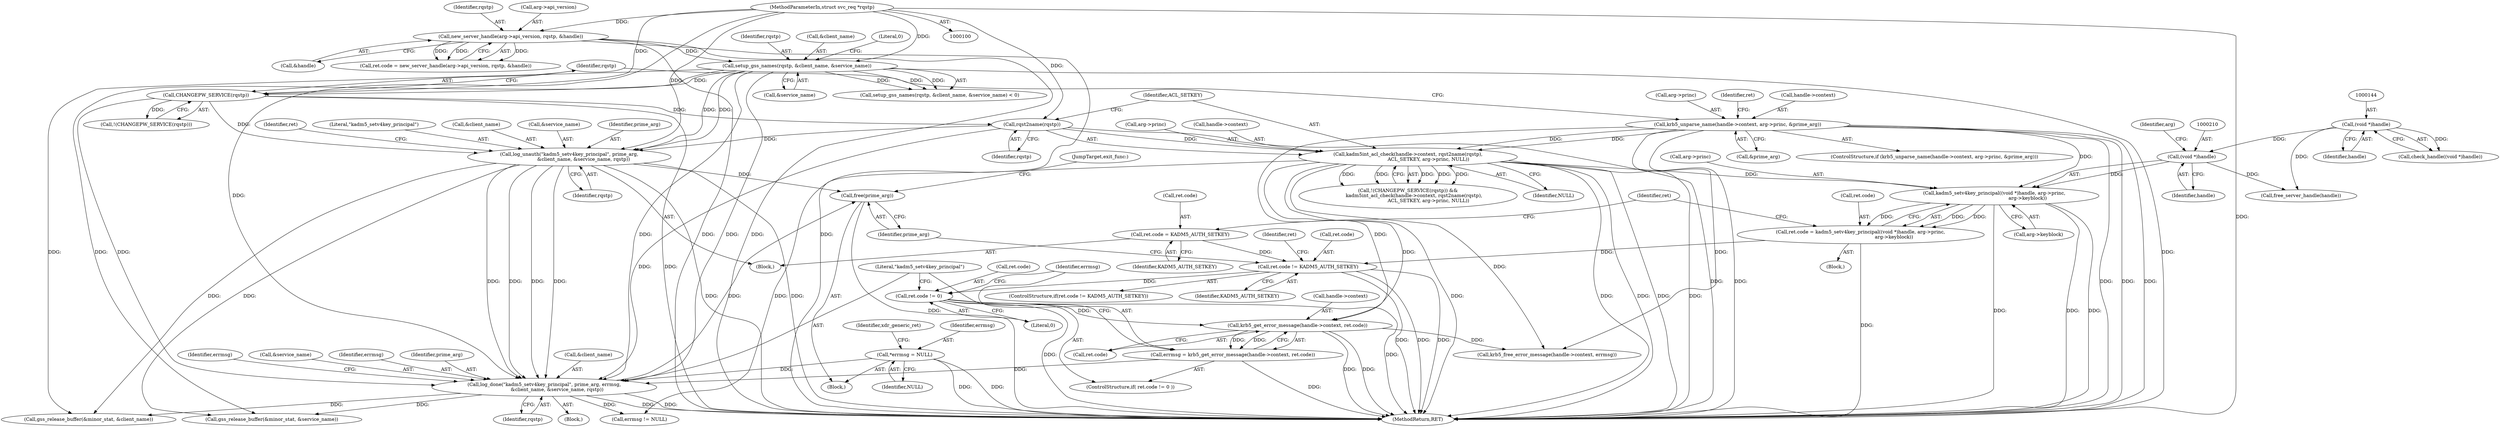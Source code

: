 digraph "0_krb5_83ed75feba32e46f736fcce0d96a0445f29b96c2_22@API" {
"1000273" [label="(Call,free(prime_arg))"];
"1000220" [label="(Call,log_unauth(\"kadm5_setv4key_principal\", prime_arg,\n                   &client_name, &service_name, rqstp))"];
"1000156" [label="(Call,setup_gss_names(rqstp, &client_name, &service_name))"];
"1000129" [label="(Call,new_server_handle(arg->api_version, rqstp, &handle))"];
"1000102" [label="(MethodParameterIn,struct svc_req *rqstp)"];
"1000190" [label="(Call,CHANGEPW_SERVICE(rqstp))"];
"1000196" [label="(Call,rqst2name(rqstp))"];
"1000255" [label="(Call,log_done(\"kadm5_setv4key_principal\", prime_arg, errmsg,\n                 &client_name, &service_name, rqstp))"];
"1000117" [label="(Call,*errmsg = NULL)"];
"1000246" [label="(Call,errmsg = krb5_get_error_message(handle->context, ret.code))"];
"1000248" [label="(Call,krb5_get_error_message(handle->context, ret.code))"];
"1000171" [label="(Call,krb5_unparse_name(handle->context, arg->princ, &prime_arg))"];
"1000192" [label="(Call,kadm5int_acl_check(handle->context, rqst2name(rqstp),\n                           ACL_SETKEY, arg->princ, NULL))"];
"1000241" [label="(Call,ret.code != 0)"];
"1000234" [label="(Call,ret.code != KADM5_AUTH_SETKEY)"];
"1000228" [label="(Call,ret.code = KADM5_AUTH_SETKEY)"];
"1000204" [label="(Call,ret.code = kadm5_setv4key_principal((void *)handle, arg->princ,\n                                            arg->keyblock))"];
"1000208" [label="(Call,kadm5_setv4key_principal((void *)handle, arg->princ,\n                                            arg->keyblock))"];
"1000209" [label="(Call,(void *)handle)"];
"1000143" [label="(Call,(void *)handle)"];
"1000242" [label="(Call,ret.code)"];
"1000243" [label="(Identifier,ret)"];
"1000220" [label="(Call,log_unauth(\"kadm5_setv4key_principal\", prime_arg,\n                   &client_name, &service_name, rqstp))"];
"1000258" [label="(Identifier,errmsg)"];
"1000257" [label="(Identifier,prime_arg)"];
"1000273" [label="(Call,free(prime_arg))"];
"1000232" [label="(Identifier,KADM5_AUTH_SETKEY)"];
"1000212" [label="(Call,arg->princ)"];
"1000117" [label="(Call,*errmsg = NULL)"];
"1000213" [label="(Identifier,arg)"];
"1000219" [label="(Block,)"];
"1000156" [label="(Call,setup_gss_names(rqstp, &client_name, &service_name))"];
"1000118" [label="(Identifier,errmsg)"];
"1000211" [label="(Identifier,handle)"];
"1000178" [label="(Call,&prime_arg)"];
"1000240" [label="(ControlStructure,if( ret.code != 0 ))"];
"1000162" [label="(Literal,0)"];
"1000265" [label="(Call,errmsg != NULL)"];
"1000228" [label="(Call,ret.code = KADM5_AUTH_SETKEY)"];
"1000275" [label="(JumpTarget,exit_func:)"];
"1000233" [label="(ControlStructure,if(ret.code != KADM5_AUTH_SETKEY))"];
"1000241" [label="(Call,ret.code != 0)"];
"1000170" [label="(ControlStructure,if (krb5_unparse_name(handle->context, arg->princ, &prime_arg)))"];
"1000145" [label="(Identifier,handle)"];
"1000234" [label="(Call,ret.code != KADM5_AUTH_SETKEY)"];
"1000209" [label="(Call,(void *)handle)"];
"1000236" [label="(Identifier,ret)"];
"1000227" [label="(Identifier,rqstp)"];
"1000247" [label="(Identifier,errmsg)"];
"1000252" [label="(Call,ret.code)"];
"1000291" [label="(MethodReturn,RET)"];
"1000256" [label="(Literal,\"kadm5_setv4key_principal\")"];
"1000143" [label="(Call,(void *)handle)"];
"1000215" [label="(Call,arg->keyblock)"];
"1000205" [label="(Call,ret.code)"];
"1000248" [label="(Call,krb5_get_error_message(handle->context, ret.code))"];
"1000171" [label="(Call,krb5_unparse_name(handle->context, arg->princ, &prime_arg))"];
"1000189" [label="(Call,!(CHANGEPW_SERVICE(rqstp)))"];
"1000142" [label="(Call,check_handle((void *)handle))"];
"1000119" [label="(Identifier,NULL)"];
"1000160" [label="(Call,&service_name)"];
"1000245" [label="(Literal,0)"];
"1000102" [label="(MethodParameterIn,struct svc_req *rqstp)"];
"1000263" [label="(Identifier,rqstp)"];
"1000192" [label="(Call,kadm5int_acl_check(handle->context, rqst2name(rqstp),\n                           ACL_SETKEY, arg->princ, NULL))"];
"1000175" [label="(Call,arg->princ)"];
"1000281" [label="(Call,gss_release_buffer(&minor_stat, &service_name))"];
"1000130" [label="(Call,arg->api_version)"];
"1000222" [label="(Identifier,prime_arg)"];
"1000249" [label="(Call,handle->context)"];
"1000155" [label="(Call,setup_gss_names(rqstp, &client_name, &service_name) < 0)"];
"1000157" [label="(Identifier,rqstp)"];
"1000204" [label="(Call,ret.code = kadm5_setv4key_principal((void *)handle, arg->princ,\n                                            arg->keyblock))"];
"1000190" [label="(Call,CHANGEPW_SERVICE(rqstp))"];
"1000230" [label="(Identifier,ret)"];
"1000183" [label="(Identifier,ret)"];
"1000133" [label="(Identifier,rqstp)"];
"1000103" [label="(Block,)"];
"1000268" [label="(Call,krb5_free_error_message(handle->context, errmsg))"];
"1000274" [label="(Identifier,prime_arg)"];
"1000134" [label="(Call,&handle)"];
"1000276" [label="(Call,gss_release_buffer(&minor_stat, &client_name))"];
"1000259" [label="(Call,&client_name)"];
"1000158" [label="(Call,&client_name)"];
"1000208" [label="(Call,kadm5_setv4key_principal((void *)handle, arg->princ,\n                                            arg->keyblock))"];
"1000121" [label="(Identifier,xdr_generic_ret)"];
"1000197" [label="(Identifier,rqstp)"];
"1000188" [label="(Call,!(CHANGEPW_SERVICE(rqstp)) &&\n        kadm5int_acl_check(handle->context, rqst2name(rqstp),\n                           ACL_SETKEY, arg->princ, NULL))"];
"1000198" [label="(Identifier,ACL_SETKEY)"];
"1000196" [label="(Call,rqst2name(rqstp))"];
"1000221" [label="(Literal,\"kadm5_setv4key_principal\")"];
"1000246" [label="(Call,errmsg = krb5_get_error_message(handle->context, ret.code))"];
"1000191" [label="(Identifier,rqstp)"];
"1000223" [label="(Call,&client_name)"];
"1000225" [label="(Call,&service_name)"];
"1000286" [label="(Call,free_server_handle(handle))"];
"1000203" [label="(Block,)"];
"1000129" [label="(Call,new_server_handle(arg->api_version, rqstp, &handle))"];
"1000229" [label="(Call,ret.code)"];
"1000266" [label="(Identifier,errmsg)"];
"1000125" [label="(Call,ret.code = new_server_handle(arg->api_version, rqstp, &handle))"];
"1000255" [label="(Call,log_done(\"kadm5_setv4key_principal\", prime_arg, errmsg,\n                 &client_name, &service_name, rqstp))"];
"1000235" [label="(Call,ret.code)"];
"1000202" [label="(Identifier,NULL)"];
"1000238" [label="(Identifier,KADM5_AUTH_SETKEY)"];
"1000261" [label="(Call,&service_name)"];
"1000172" [label="(Call,handle->context)"];
"1000199" [label="(Call,arg->princ)"];
"1000193" [label="(Call,handle->context)"];
"1000239" [label="(Block,)"];
"1000273" -> "1000103"  [label="AST: "];
"1000273" -> "1000274"  [label="CFG: "];
"1000274" -> "1000273"  [label="AST: "];
"1000275" -> "1000273"  [label="CFG: "];
"1000273" -> "1000291"  [label="DDG: "];
"1000220" -> "1000273"  [label="DDG: "];
"1000255" -> "1000273"  [label="DDG: "];
"1000220" -> "1000219"  [label="AST: "];
"1000220" -> "1000227"  [label="CFG: "];
"1000221" -> "1000220"  [label="AST: "];
"1000222" -> "1000220"  [label="AST: "];
"1000223" -> "1000220"  [label="AST: "];
"1000225" -> "1000220"  [label="AST: "];
"1000227" -> "1000220"  [label="AST: "];
"1000230" -> "1000220"  [label="CFG: "];
"1000220" -> "1000291"  [label="DDG: "];
"1000220" -> "1000291"  [label="DDG: "];
"1000156" -> "1000220"  [label="DDG: "];
"1000156" -> "1000220"  [label="DDG: "];
"1000190" -> "1000220"  [label="DDG: "];
"1000196" -> "1000220"  [label="DDG: "];
"1000102" -> "1000220"  [label="DDG: "];
"1000220" -> "1000255"  [label="DDG: "];
"1000220" -> "1000255"  [label="DDG: "];
"1000220" -> "1000255"  [label="DDG: "];
"1000220" -> "1000255"  [label="DDG: "];
"1000220" -> "1000276"  [label="DDG: "];
"1000220" -> "1000281"  [label="DDG: "];
"1000156" -> "1000155"  [label="AST: "];
"1000156" -> "1000160"  [label="CFG: "];
"1000157" -> "1000156"  [label="AST: "];
"1000158" -> "1000156"  [label="AST: "];
"1000160" -> "1000156"  [label="AST: "];
"1000162" -> "1000156"  [label="CFG: "];
"1000156" -> "1000291"  [label="DDG: "];
"1000156" -> "1000155"  [label="DDG: "];
"1000156" -> "1000155"  [label="DDG: "];
"1000156" -> "1000155"  [label="DDG: "];
"1000129" -> "1000156"  [label="DDG: "];
"1000102" -> "1000156"  [label="DDG: "];
"1000156" -> "1000190"  [label="DDG: "];
"1000156" -> "1000255"  [label="DDG: "];
"1000156" -> "1000255"  [label="DDG: "];
"1000156" -> "1000276"  [label="DDG: "];
"1000156" -> "1000281"  [label="DDG: "];
"1000129" -> "1000125"  [label="AST: "];
"1000129" -> "1000134"  [label="CFG: "];
"1000130" -> "1000129"  [label="AST: "];
"1000133" -> "1000129"  [label="AST: "];
"1000134" -> "1000129"  [label="AST: "];
"1000125" -> "1000129"  [label="CFG: "];
"1000129" -> "1000291"  [label="DDG: "];
"1000129" -> "1000291"  [label="DDG: "];
"1000129" -> "1000291"  [label="DDG: "];
"1000129" -> "1000125"  [label="DDG: "];
"1000129" -> "1000125"  [label="DDG: "];
"1000129" -> "1000125"  [label="DDG: "];
"1000102" -> "1000129"  [label="DDG: "];
"1000102" -> "1000100"  [label="AST: "];
"1000102" -> "1000291"  [label="DDG: "];
"1000102" -> "1000190"  [label="DDG: "];
"1000102" -> "1000196"  [label="DDG: "];
"1000102" -> "1000255"  [label="DDG: "];
"1000190" -> "1000189"  [label="AST: "];
"1000190" -> "1000191"  [label="CFG: "];
"1000191" -> "1000190"  [label="AST: "];
"1000189" -> "1000190"  [label="CFG: "];
"1000190" -> "1000291"  [label="DDG: "];
"1000190" -> "1000189"  [label="DDG: "];
"1000190" -> "1000196"  [label="DDG: "];
"1000190" -> "1000255"  [label="DDG: "];
"1000196" -> "1000192"  [label="AST: "];
"1000196" -> "1000197"  [label="CFG: "];
"1000197" -> "1000196"  [label="AST: "];
"1000198" -> "1000196"  [label="CFG: "];
"1000196" -> "1000291"  [label="DDG: "];
"1000196" -> "1000192"  [label="DDG: "];
"1000196" -> "1000255"  [label="DDG: "];
"1000255" -> "1000239"  [label="AST: "];
"1000255" -> "1000263"  [label="CFG: "];
"1000256" -> "1000255"  [label="AST: "];
"1000257" -> "1000255"  [label="AST: "];
"1000258" -> "1000255"  [label="AST: "];
"1000259" -> "1000255"  [label="AST: "];
"1000261" -> "1000255"  [label="AST: "];
"1000263" -> "1000255"  [label="AST: "];
"1000266" -> "1000255"  [label="CFG: "];
"1000255" -> "1000291"  [label="DDG: "];
"1000255" -> "1000291"  [label="DDG: "];
"1000117" -> "1000255"  [label="DDG: "];
"1000246" -> "1000255"  [label="DDG: "];
"1000255" -> "1000265"  [label="DDG: "];
"1000255" -> "1000276"  [label="DDG: "];
"1000255" -> "1000281"  [label="DDG: "];
"1000117" -> "1000103"  [label="AST: "];
"1000117" -> "1000119"  [label="CFG: "];
"1000118" -> "1000117"  [label="AST: "];
"1000119" -> "1000117"  [label="AST: "];
"1000121" -> "1000117"  [label="CFG: "];
"1000117" -> "1000291"  [label="DDG: "];
"1000117" -> "1000291"  [label="DDG: "];
"1000246" -> "1000240"  [label="AST: "];
"1000246" -> "1000248"  [label="CFG: "];
"1000247" -> "1000246"  [label="AST: "];
"1000248" -> "1000246"  [label="AST: "];
"1000256" -> "1000246"  [label="CFG: "];
"1000246" -> "1000291"  [label="DDG: "];
"1000248" -> "1000246"  [label="DDG: "];
"1000248" -> "1000246"  [label="DDG: "];
"1000248" -> "1000252"  [label="CFG: "];
"1000249" -> "1000248"  [label="AST: "];
"1000252" -> "1000248"  [label="AST: "];
"1000248" -> "1000291"  [label="DDG: "];
"1000248" -> "1000291"  [label="DDG: "];
"1000171" -> "1000248"  [label="DDG: "];
"1000192" -> "1000248"  [label="DDG: "];
"1000241" -> "1000248"  [label="DDG: "];
"1000248" -> "1000268"  [label="DDG: "];
"1000171" -> "1000170"  [label="AST: "];
"1000171" -> "1000178"  [label="CFG: "];
"1000172" -> "1000171"  [label="AST: "];
"1000175" -> "1000171"  [label="AST: "];
"1000178" -> "1000171"  [label="AST: "];
"1000183" -> "1000171"  [label="CFG: "];
"1000191" -> "1000171"  [label="CFG: "];
"1000171" -> "1000291"  [label="DDG: "];
"1000171" -> "1000291"  [label="DDG: "];
"1000171" -> "1000291"  [label="DDG: "];
"1000171" -> "1000291"  [label="DDG: "];
"1000171" -> "1000192"  [label="DDG: "];
"1000171" -> "1000192"  [label="DDG: "];
"1000171" -> "1000208"  [label="DDG: "];
"1000171" -> "1000268"  [label="DDG: "];
"1000192" -> "1000188"  [label="AST: "];
"1000192" -> "1000202"  [label="CFG: "];
"1000193" -> "1000192"  [label="AST: "];
"1000198" -> "1000192"  [label="AST: "];
"1000199" -> "1000192"  [label="AST: "];
"1000202" -> "1000192"  [label="AST: "];
"1000188" -> "1000192"  [label="CFG: "];
"1000192" -> "1000291"  [label="DDG: "];
"1000192" -> "1000291"  [label="DDG: "];
"1000192" -> "1000291"  [label="DDG: "];
"1000192" -> "1000291"  [label="DDG: "];
"1000192" -> "1000291"  [label="DDG: "];
"1000192" -> "1000188"  [label="DDG: "];
"1000192" -> "1000188"  [label="DDG: "];
"1000192" -> "1000188"  [label="DDG: "];
"1000192" -> "1000188"  [label="DDG: "];
"1000192" -> "1000188"  [label="DDG: "];
"1000192" -> "1000208"  [label="DDG: "];
"1000192" -> "1000265"  [label="DDG: "];
"1000192" -> "1000268"  [label="DDG: "];
"1000241" -> "1000240"  [label="AST: "];
"1000241" -> "1000245"  [label="CFG: "];
"1000242" -> "1000241"  [label="AST: "];
"1000245" -> "1000241"  [label="AST: "];
"1000247" -> "1000241"  [label="CFG: "];
"1000256" -> "1000241"  [label="CFG: "];
"1000241" -> "1000291"  [label="DDG: "];
"1000241" -> "1000291"  [label="DDG: "];
"1000234" -> "1000241"  [label="DDG: "];
"1000234" -> "1000233"  [label="AST: "];
"1000234" -> "1000238"  [label="CFG: "];
"1000235" -> "1000234"  [label="AST: "];
"1000238" -> "1000234"  [label="AST: "];
"1000243" -> "1000234"  [label="CFG: "];
"1000274" -> "1000234"  [label="CFG: "];
"1000234" -> "1000291"  [label="DDG: "];
"1000234" -> "1000291"  [label="DDG: "];
"1000234" -> "1000291"  [label="DDG: "];
"1000228" -> "1000234"  [label="DDG: "];
"1000204" -> "1000234"  [label="DDG: "];
"1000228" -> "1000219"  [label="AST: "];
"1000228" -> "1000232"  [label="CFG: "];
"1000229" -> "1000228"  [label="AST: "];
"1000232" -> "1000228"  [label="AST: "];
"1000236" -> "1000228"  [label="CFG: "];
"1000204" -> "1000203"  [label="AST: "];
"1000204" -> "1000208"  [label="CFG: "];
"1000205" -> "1000204"  [label="AST: "];
"1000208" -> "1000204"  [label="AST: "];
"1000236" -> "1000204"  [label="CFG: "];
"1000204" -> "1000291"  [label="DDG: "];
"1000208" -> "1000204"  [label="DDG: "];
"1000208" -> "1000204"  [label="DDG: "];
"1000208" -> "1000204"  [label="DDG: "];
"1000208" -> "1000215"  [label="CFG: "];
"1000209" -> "1000208"  [label="AST: "];
"1000212" -> "1000208"  [label="AST: "];
"1000215" -> "1000208"  [label="AST: "];
"1000208" -> "1000291"  [label="DDG: "];
"1000208" -> "1000291"  [label="DDG: "];
"1000208" -> "1000291"  [label="DDG: "];
"1000209" -> "1000208"  [label="DDG: "];
"1000209" -> "1000211"  [label="CFG: "];
"1000210" -> "1000209"  [label="AST: "];
"1000211" -> "1000209"  [label="AST: "];
"1000213" -> "1000209"  [label="CFG: "];
"1000143" -> "1000209"  [label="DDG: "];
"1000209" -> "1000286"  [label="DDG: "];
"1000143" -> "1000142"  [label="AST: "];
"1000143" -> "1000145"  [label="CFG: "];
"1000144" -> "1000143"  [label="AST: "];
"1000145" -> "1000143"  [label="AST: "];
"1000142" -> "1000143"  [label="CFG: "];
"1000143" -> "1000142"  [label="DDG: "];
"1000143" -> "1000286"  [label="DDG: "];
}
